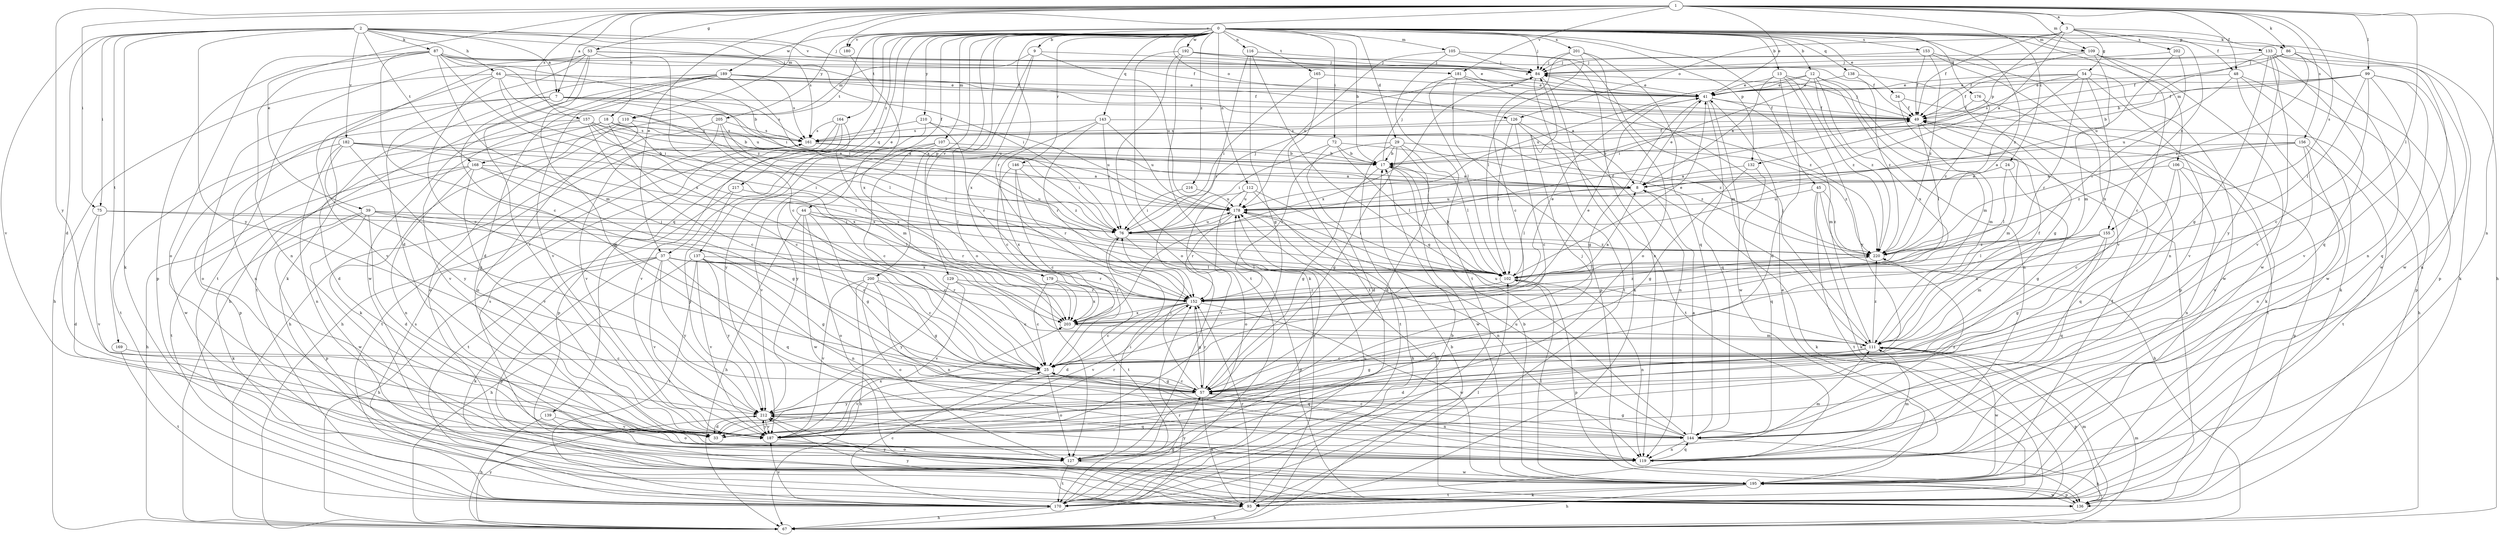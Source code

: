 strict digraph  {
0;
1;
2;
3;
7;
8;
9;
12;
13;
17;
18;
24;
25;
29;
33;
34;
37;
39;
41;
44;
45;
48;
49;
53;
54;
57;
64;
67;
72;
75;
76;
84;
86;
87;
93;
99;
102;
105;
106;
107;
109;
110;
111;
112;
116;
119;
126;
127;
129;
132;
133;
136;
137;
138;
139;
143;
144;
146;
152;
153;
155;
156;
157;
161;
164;
165;
168;
169;
170;
176;
178;
179;
180;
181;
182;
187;
189;
192;
195;
200;
201;
202;
203;
205;
210;
212;
216;
217;
220;
0 -> 9  [label=b];
0 -> 12  [label=b];
0 -> 13  [label=b];
0 -> 17  [label=b];
0 -> 29  [label=d];
0 -> 34  [label=e];
0 -> 37  [label=e];
0 -> 44  [label=f];
0 -> 45  [label=f];
0 -> 48  [label=f];
0 -> 72  [label=i];
0 -> 84  [label=j];
0 -> 86  [label=k];
0 -> 105  [label=m];
0 -> 106  [label=m];
0 -> 107  [label=m];
0 -> 109  [label=m];
0 -> 112  [label=n];
0 -> 116  [label=n];
0 -> 126  [label=o];
0 -> 129  [label=p];
0 -> 132  [label=p];
0 -> 137  [label=q];
0 -> 138  [label=q];
0 -> 139  [label=q];
0 -> 143  [label=q];
0 -> 146  [label=r];
0 -> 152  [label=r];
0 -> 153  [label=s];
0 -> 155  [label=s];
0 -> 164  [label=t];
0 -> 165  [label=t];
0 -> 168  [label=t];
0 -> 176  [label=u];
0 -> 179  [label=v];
0 -> 180  [label=v];
0 -> 189  [label=w];
0 -> 192  [label=w];
0 -> 200  [label=x];
0 -> 201  [label=x];
0 -> 205  [label=y];
0 -> 210  [label=y];
0 -> 216  [label=z];
0 -> 217  [label=z];
0 -> 220  [label=z];
1 -> 3  [label=a];
1 -> 7  [label=a];
1 -> 18  [label=c];
1 -> 24  [label=c];
1 -> 37  [label=e];
1 -> 39  [label=e];
1 -> 41  [label=e];
1 -> 48  [label=f];
1 -> 53  [label=g];
1 -> 75  [label=i];
1 -> 86  [label=k];
1 -> 99  [label=l];
1 -> 102  [label=l];
1 -> 109  [label=m];
1 -> 110  [label=m];
1 -> 119  [label=n];
1 -> 155  [label=s];
1 -> 156  [label=s];
1 -> 157  [label=s];
1 -> 180  [label=v];
1 -> 181  [label=v];
1 -> 212  [label=y];
2 -> 7  [label=a];
2 -> 33  [label=d];
2 -> 49  [label=f];
2 -> 64  [label=h];
2 -> 75  [label=i];
2 -> 84  [label=j];
2 -> 87  [label=k];
2 -> 93  [label=k];
2 -> 161  [label=s];
2 -> 168  [label=t];
2 -> 169  [label=t];
2 -> 181  [label=v];
2 -> 182  [label=v];
2 -> 187  [label=v];
2 -> 212  [label=y];
3 -> 8  [label=a];
3 -> 49  [label=f];
3 -> 54  [label=g];
3 -> 67  [label=h];
3 -> 126  [label=o];
3 -> 132  [label=p];
3 -> 133  [label=p];
3 -> 202  [label=x];
7 -> 49  [label=f];
7 -> 57  [label=g];
7 -> 102  [label=l];
7 -> 119  [label=n];
7 -> 127  [label=o];
7 -> 161  [label=s];
7 -> 178  [label=u];
8 -> 41  [label=e];
8 -> 93  [label=k];
8 -> 102  [label=l];
8 -> 178  [label=u];
9 -> 84  [label=j];
9 -> 110  [label=m];
9 -> 127  [label=o];
9 -> 178  [label=u];
9 -> 203  [label=x];
12 -> 41  [label=e];
12 -> 76  [label=i];
12 -> 111  [label=m];
12 -> 136  [label=p];
12 -> 178  [label=u];
12 -> 203  [label=x];
12 -> 220  [label=z];
13 -> 8  [label=a];
13 -> 33  [label=d];
13 -> 41  [label=e];
13 -> 119  [label=n];
13 -> 212  [label=y];
13 -> 220  [label=z];
17 -> 8  [label=a];
17 -> 57  [label=g];
17 -> 84  [label=j];
17 -> 195  [label=w];
18 -> 8  [label=a];
18 -> 25  [label=c];
18 -> 33  [label=d];
18 -> 136  [label=p];
18 -> 161  [label=s];
18 -> 203  [label=x];
24 -> 8  [label=a];
24 -> 57  [label=g];
24 -> 102  [label=l];
25 -> 57  [label=g];
25 -> 127  [label=o];
25 -> 144  [label=q];
25 -> 187  [label=v];
29 -> 17  [label=b];
29 -> 33  [label=d];
29 -> 57  [label=g];
29 -> 102  [label=l];
29 -> 152  [label=r];
29 -> 170  [label=t];
29 -> 220  [label=z];
33 -> 84  [label=j];
34 -> 49  [label=f];
34 -> 67  [label=h];
34 -> 111  [label=m];
37 -> 25  [label=c];
37 -> 67  [label=h];
37 -> 93  [label=k];
37 -> 102  [label=l];
37 -> 136  [label=p];
37 -> 144  [label=q];
37 -> 152  [label=r];
37 -> 187  [label=v];
37 -> 212  [label=y];
39 -> 25  [label=c];
39 -> 33  [label=d];
39 -> 76  [label=i];
39 -> 93  [label=k];
39 -> 136  [label=p];
39 -> 195  [label=w];
39 -> 203  [label=x];
41 -> 49  [label=f];
41 -> 57  [label=g];
41 -> 111  [label=m];
41 -> 144  [label=q];
41 -> 195  [label=w];
44 -> 25  [label=c];
44 -> 57  [label=g];
44 -> 67  [label=h];
44 -> 76  [label=i];
44 -> 127  [label=o];
44 -> 152  [label=r];
44 -> 195  [label=w];
45 -> 67  [label=h];
45 -> 93  [label=k];
45 -> 170  [label=t];
45 -> 178  [label=u];
45 -> 220  [label=z];
48 -> 41  [label=e];
48 -> 93  [label=k];
48 -> 136  [label=p];
48 -> 178  [label=u];
48 -> 195  [label=w];
49 -> 84  [label=j];
49 -> 102  [label=l];
49 -> 111  [label=m];
49 -> 161  [label=s];
53 -> 25  [label=c];
53 -> 33  [label=d];
53 -> 76  [label=i];
53 -> 84  [label=j];
53 -> 93  [label=k];
53 -> 144  [label=q];
53 -> 170  [label=t];
53 -> 187  [label=v];
54 -> 41  [label=e];
54 -> 49  [label=f];
54 -> 76  [label=i];
54 -> 152  [label=r];
54 -> 161  [label=s];
54 -> 187  [label=v];
54 -> 195  [label=w];
54 -> 203  [label=x];
57 -> 25  [label=c];
57 -> 76  [label=i];
57 -> 93  [label=k];
57 -> 119  [label=n];
57 -> 152  [label=r];
57 -> 212  [label=y];
64 -> 17  [label=b];
64 -> 25  [label=c];
64 -> 41  [label=e];
64 -> 49  [label=f];
64 -> 67  [label=h];
64 -> 76  [label=i];
64 -> 178  [label=u];
64 -> 187  [label=v];
67 -> 17  [label=b];
67 -> 111  [label=m];
67 -> 152  [label=r];
67 -> 212  [label=y];
72 -> 17  [label=b];
72 -> 33  [label=d];
72 -> 76  [label=i];
72 -> 102  [label=l];
72 -> 220  [label=z];
75 -> 33  [label=d];
75 -> 76  [label=i];
75 -> 102  [label=l];
75 -> 187  [label=v];
76 -> 49  [label=f];
76 -> 84  [label=j];
76 -> 136  [label=p];
76 -> 170  [label=t];
76 -> 178  [label=u];
76 -> 220  [label=z];
84 -> 41  [label=e];
84 -> 93  [label=k];
84 -> 170  [label=t];
84 -> 203  [label=x];
86 -> 49  [label=f];
86 -> 84  [label=j];
86 -> 119  [label=n];
86 -> 195  [label=w];
86 -> 220  [label=z];
87 -> 25  [label=c];
87 -> 41  [label=e];
87 -> 49  [label=f];
87 -> 76  [label=i];
87 -> 84  [label=j];
87 -> 111  [label=m];
87 -> 119  [label=n];
87 -> 127  [label=o];
87 -> 136  [label=p];
87 -> 203  [label=x];
87 -> 220  [label=z];
93 -> 67  [label=h];
93 -> 102  [label=l];
93 -> 152  [label=r];
93 -> 212  [label=y];
99 -> 17  [label=b];
99 -> 25  [label=c];
99 -> 41  [label=e];
99 -> 49  [label=f];
99 -> 102  [label=l];
99 -> 119  [label=n];
99 -> 144  [label=q];
99 -> 187  [label=v];
102 -> 17  [label=b];
102 -> 41  [label=e];
102 -> 119  [label=n];
102 -> 136  [label=p];
102 -> 152  [label=r];
105 -> 84  [label=j];
105 -> 111  [label=m];
105 -> 119  [label=n];
105 -> 170  [label=t];
105 -> 178  [label=u];
106 -> 8  [label=a];
106 -> 25  [label=c];
106 -> 119  [label=n];
106 -> 136  [label=p];
106 -> 144  [label=q];
107 -> 17  [label=b];
107 -> 25  [label=c];
107 -> 187  [label=v];
107 -> 212  [label=y];
109 -> 25  [label=c];
109 -> 49  [label=f];
109 -> 84  [label=j];
109 -> 111  [label=m];
109 -> 136  [label=p];
109 -> 195  [label=w];
110 -> 93  [label=k];
110 -> 119  [label=n];
110 -> 127  [label=o];
110 -> 161  [label=s];
111 -> 25  [label=c];
111 -> 33  [label=d];
111 -> 49  [label=f];
111 -> 57  [label=g];
111 -> 84  [label=j];
111 -> 136  [label=p];
111 -> 178  [label=u];
111 -> 195  [label=w];
111 -> 220  [label=z];
112 -> 67  [label=h];
112 -> 102  [label=l];
112 -> 127  [label=o];
112 -> 178  [label=u];
112 -> 187  [label=v];
116 -> 57  [label=g];
116 -> 84  [label=j];
116 -> 144  [label=q];
116 -> 152  [label=r];
119 -> 111  [label=m];
119 -> 144  [label=q];
119 -> 212  [label=y];
126 -> 25  [label=c];
126 -> 102  [label=l];
126 -> 119  [label=n];
126 -> 161  [label=s];
126 -> 170  [label=t];
127 -> 76  [label=i];
127 -> 111  [label=m];
127 -> 161  [label=s];
127 -> 170  [label=t];
127 -> 178  [label=u];
127 -> 195  [label=w];
129 -> 25  [label=c];
129 -> 152  [label=r];
129 -> 187  [label=v];
129 -> 212  [label=y];
132 -> 8  [label=a];
132 -> 57  [label=g];
132 -> 144  [label=q];
133 -> 17  [label=b];
133 -> 57  [label=g];
133 -> 84  [label=j];
133 -> 93  [label=k];
133 -> 144  [label=q];
133 -> 187  [label=v];
133 -> 195  [label=w];
133 -> 212  [label=y];
136 -> 49  [label=f];
136 -> 111  [label=m];
136 -> 178  [label=u];
136 -> 195  [label=w];
137 -> 57  [label=g];
137 -> 67  [label=h];
137 -> 102  [label=l];
137 -> 119  [label=n];
137 -> 170  [label=t];
137 -> 187  [label=v];
137 -> 212  [label=y];
138 -> 41  [label=e];
138 -> 57  [label=g];
138 -> 220  [label=z];
139 -> 67  [label=h];
139 -> 127  [label=o];
139 -> 187  [label=v];
143 -> 25  [label=c];
143 -> 76  [label=i];
143 -> 152  [label=r];
143 -> 161  [label=s];
143 -> 178  [label=u];
143 -> 220  [label=z];
144 -> 8  [label=a];
144 -> 25  [label=c];
144 -> 57  [label=g];
144 -> 67  [label=h];
144 -> 119  [label=n];
144 -> 178  [label=u];
144 -> 220  [label=z];
146 -> 8  [label=a];
146 -> 25  [label=c];
146 -> 152  [label=r];
146 -> 203  [label=x];
146 -> 220  [label=z];
152 -> 8  [label=a];
152 -> 25  [label=c];
152 -> 33  [label=d];
152 -> 41  [label=e];
152 -> 57  [label=g];
152 -> 187  [label=v];
152 -> 195  [label=w];
152 -> 203  [label=x];
152 -> 220  [label=z];
153 -> 49  [label=f];
153 -> 84  [label=j];
153 -> 119  [label=n];
153 -> 187  [label=v];
153 -> 220  [label=z];
155 -> 57  [label=g];
155 -> 102  [label=l];
155 -> 111  [label=m];
155 -> 144  [label=q];
155 -> 203  [label=x];
155 -> 220  [label=z];
156 -> 8  [label=a];
156 -> 17  [label=b];
156 -> 119  [label=n];
156 -> 170  [label=t];
156 -> 187  [label=v];
156 -> 220  [label=z];
157 -> 8  [label=a];
157 -> 17  [label=b];
157 -> 25  [label=c];
157 -> 161  [label=s];
157 -> 170  [label=t];
157 -> 187  [label=v];
157 -> 203  [label=x];
161 -> 17  [label=b];
161 -> 49  [label=f];
161 -> 76  [label=i];
161 -> 170  [label=t];
164 -> 67  [label=h];
164 -> 111  [label=m];
164 -> 136  [label=p];
164 -> 161  [label=s];
164 -> 187  [label=v];
165 -> 41  [label=e];
165 -> 76  [label=i];
165 -> 170  [label=t];
168 -> 8  [label=a];
168 -> 57  [label=g];
168 -> 67  [label=h];
168 -> 102  [label=l];
168 -> 119  [label=n];
168 -> 170  [label=t];
168 -> 187  [label=v];
169 -> 25  [label=c];
169 -> 170  [label=t];
170 -> 17  [label=b];
170 -> 25  [label=c];
170 -> 57  [label=g];
170 -> 67  [label=h];
170 -> 161  [label=s];
170 -> 178  [label=u];
170 -> 187  [label=v];
176 -> 49  [label=f];
176 -> 93  [label=k];
176 -> 220  [label=z];
178 -> 76  [label=i];
178 -> 119  [label=n];
178 -> 152  [label=r];
179 -> 25  [label=c];
179 -> 152  [label=r];
179 -> 203  [label=x];
180 -> 203  [label=x];
181 -> 41  [label=e];
181 -> 102  [label=l];
181 -> 136  [label=p];
181 -> 220  [label=z];
182 -> 17  [label=b];
182 -> 57  [label=g];
182 -> 76  [label=i];
182 -> 102  [label=l];
182 -> 119  [label=n];
182 -> 195  [label=w];
182 -> 212  [label=y];
187 -> 127  [label=o];
187 -> 152  [label=r];
187 -> 203  [label=x];
187 -> 212  [label=y];
189 -> 8  [label=a];
189 -> 33  [label=d];
189 -> 41  [label=e];
189 -> 67  [label=h];
189 -> 76  [label=i];
189 -> 161  [label=s];
189 -> 170  [label=t];
189 -> 187  [label=v];
189 -> 195  [label=w];
192 -> 41  [label=e];
192 -> 49  [label=f];
192 -> 84  [label=j];
192 -> 93  [label=k];
192 -> 127  [label=o];
192 -> 170  [label=t];
195 -> 17  [label=b];
195 -> 41  [label=e];
195 -> 49  [label=f];
195 -> 67  [label=h];
195 -> 93  [label=k];
195 -> 102  [label=l];
195 -> 136  [label=p];
195 -> 170  [label=t];
195 -> 212  [label=y];
200 -> 57  [label=g];
200 -> 67  [label=h];
200 -> 119  [label=n];
200 -> 127  [label=o];
200 -> 152  [label=r];
200 -> 187  [label=v];
201 -> 25  [label=c];
201 -> 84  [label=j];
201 -> 102  [label=l];
201 -> 127  [label=o];
201 -> 144  [label=q];
202 -> 84  [label=j];
202 -> 152  [label=r];
202 -> 178  [label=u];
203 -> 41  [label=e];
203 -> 111  [label=m];
205 -> 67  [label=h];
205 -> 102  [label=l];
205 -> 161  [label=s];
205 -> 187  [label=v];
205 -> 203  [label=x];
210 -> 152  [label=r];
210 -> 161  [label=s];
210 -> 178  [label=u];
210 -> 212  [label=y];
212 -> 33  [label=d];
212 -> 144  [label=q];
212 -> 187  [label=v];
216 -> 76  [label=i];
216 -> 178  [label=u];
217 -> 170  [label=t];
217 -> 178  [label=u];
217 -> 212  [label=y];
220 -> 102  [label=l];
}
